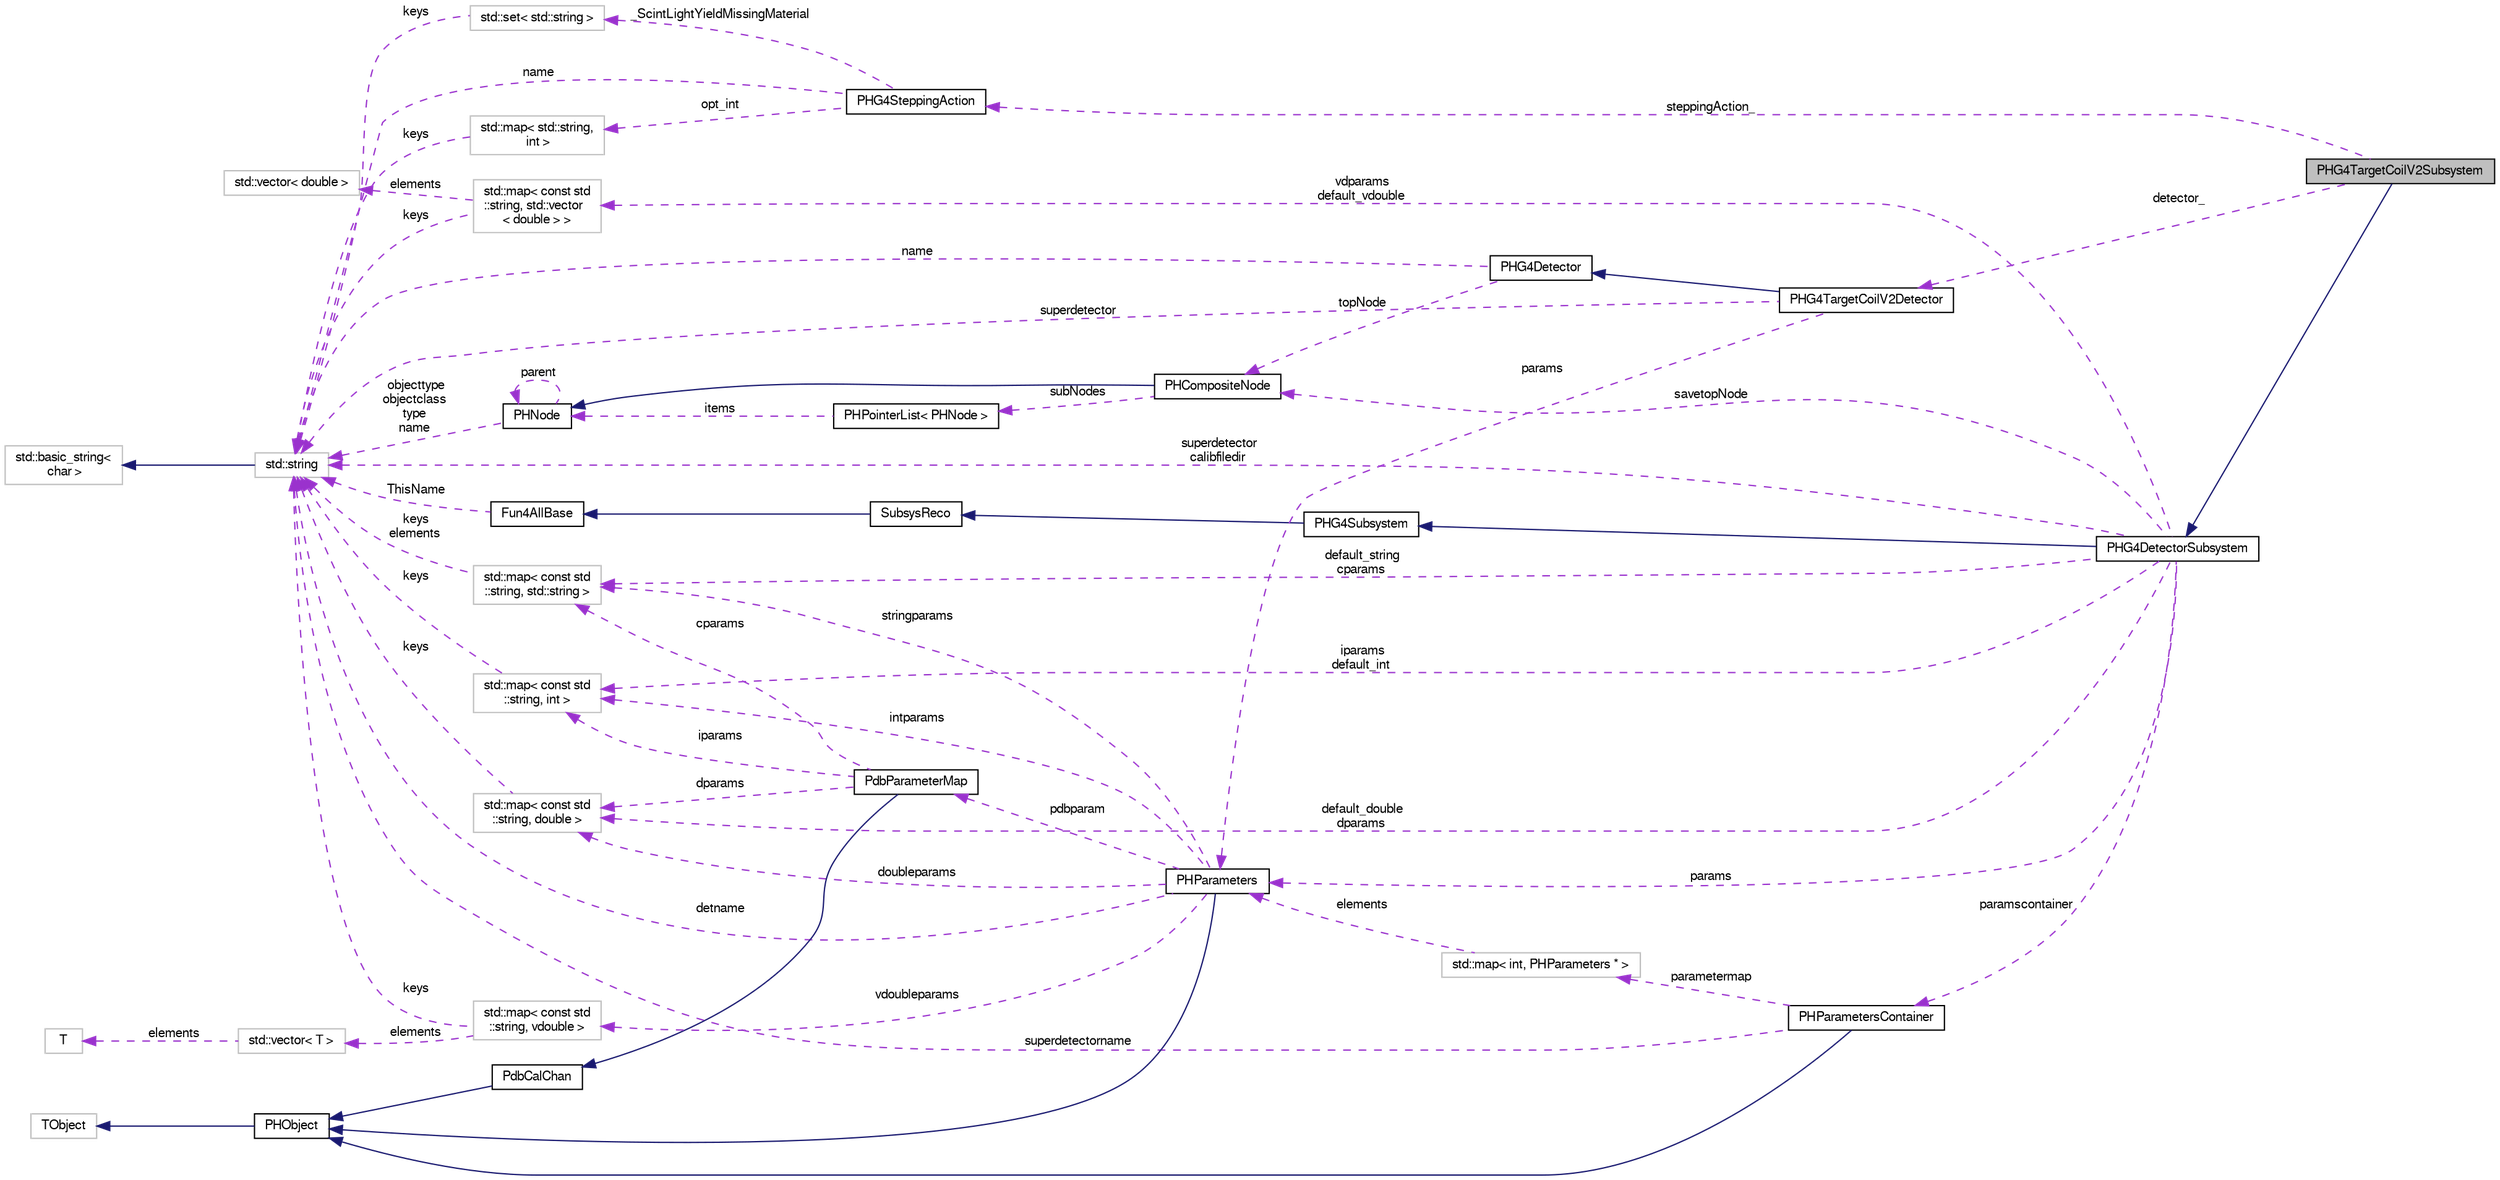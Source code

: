 digraph "PHG4TargetCoilV2Subsystem"
{
  bgcolor="transparent";
  edge [fontname="FreeSans",fontsize="10",labelfontname="FreeSans",labelfontsize="10"];
  node [fontname="FreeSans",fontsize="10",shape=record];
  rankdir="LR";
  Node1 [label="PHG4TargetCoilV2Subsystem",height=0.2,width=0.4,color="black", fillcolor="grey75", style="filled" fontcolor="black"];
  Node2 -> Node1 [dir="back",color="midnightblue",fontsize="10",style="solid",fontname="FreeSans"];
  Node2 [label="PHG4DetectorSubsystem",height=0.2,width=0.4,color="black",URL="$d5/d29/classPHG4DetectorSubsystem.html"];
  Node3 -> Node2 [dir="back",color="midnightblue",fontsize="10",style="solid",fontname="FreeSans"];
  Node3 [label="PHG4Subsystem",height=0.2,width=0.4,color="black",URL="$db/df7/classPHG4Subsystem.html"];
  Node4 -> Node3 [dir="back",color="midnightblue",fontsize="10",style="solid",fontname="FreeSans"];
  Node4 [label="SubsysReco",height=0.2,width=0.4,color="black",URL="$d0/d32/classSubsysReco.html"];
  Node5 -> Node4 [dir="back",color="midnightblue",fontsize="10",style="solid",fontname="FreeSans"];
  Node5 [label="Fun4AllBase",height=0.2,width=0.4,color="black",URL="$d5/dec/classFun4AllBase.html"];
  Node6 -> Node5 [dir="back",color="darkorchid3",fontsize="10",style="dashed",label=" ThisName" ,fontname="FreeSans"];
  Node6 [label="std::string",height=0.2,width=0.4,color="grey75",tooltip="STL class. "];
  Node7 -> Node6 [dir="back",color="midnightblue",fontsize="10",style="solid",fontname="FreeSans"];
  Node7 [label="std::basic_string\<\l char \>",height=0.2,width=0.4,color="grey75",tooltip="STL class. "];
  Node8 -> Node2 [dir="back",color="darkorchid3",fontsize="10",style="dashed",label=" default_double\ndparams" ,fontname="FreeSans"];
  Node8 [label="std::map\< const std\l::string, double \>",height=0.2,width=0.4,color="grey75"];
  Node6 -> Node8 [dir="back",color="darkorchid3",fontsize="10",style="dashed",label=" keys" ,fontname="FreeSans"];
  Node9 -> Node2 [dir="back",color="darkorchid3",fontsize="10",style="dashed",label=" iparams\ndefault_int" ,fontname="FreeSans"];
  Node9 [label="std::map\< const std\l::string, int \>",height=0.2,width=0.4,color="grey75"];
  Node6 -> Node9 [dir="back",color="darkorchid3",fontsize="10",style="dashed",label=" keys" ,fontname="FreeSans"];
  Node10 -> Node2 [dir="back",color="darkorchid3",fontsize="10",style="dashed",label=" params" ,fontname="FreeSans"];
  Node10 [label="PHParameters",height=0.2,width=0.4,color="black",URL="$dd/dae/classPHParameters.html"];
  Node11 -> Node10 [dir="back",color="midnightblue",fontsize="10",style="solid",fontname="FreeSans"];
  Node11 [label="PHObject",height=0.2,width=0.4,color="black",URL="$d9/d24/classPHObject.html"];
  Node12 -> Node11 [dir="back",color="midnightblue",fontsize="10",style="solid",fontname="FreeSans"];
  Node12 [label="TObject",height=0.2,width=0.4,color="grey75"];
  Node8 -> Node10 [dir="back",color="darkorchid3",fontsize="10",style="dashed",label=" doubleparams" ,fontname="FreeSans"];
  Node9 -> Node10 [dir="back",color="darkorchid3",fontsize="10",style="dashed",label=" intparams" ,fontname="FreeSans"];
  Node13 -> Node10 [dir="back",color="darkorchid3",fontsize="10",style="dashed",label=" pdbparam" ,fontname="FreeSans"];
  Node13 [label="PdbParameterMap",height=0.2,width=0.4,color="black",URL="$d8/d21/classPdbParameterMap.html"];
  Node14 -> Node13 [dir="back",color="midnightblue",fontsize="10",style="solid",fontname="FreeSans"];
  Node14 [label="PdbCalChan",height=0.2,width=0.4,color="black",URL="$d6/d4b/classPdbCalChan.html"];
  Node11 -> Node14 [dir="back",color="midnightblue",fontsize="10",style="solid",fontname="FreeSans"];
  Node8 -> Node13 [dir="back",color="darkorchid3",fontsize="10",style="dashed",label=" dparams" ,fontname="FreeSans"];
  Node9 -> Node13 [dir="back",color="darkorchid3",fontsize="10",style="dashed",label=" iparams" ,fontname="FreeSans"];
  Node15 -> Node13 [dir="back",color="darkorchid3",fontsize="10",style="dashed",label=" cparams" ,fontname="FreeSans"];
  Node15 [label="std::map\< const std\l::string, std::string \>",height=0.2,width=0.4,color="grey75"];
  Node6 -> Node15 [dir="back",color="darkorchid3",fontsize="10",style="dashed",label=" keys\nelements" ,fontname="FreeSans"];
  Node15 -> Node10 [dir="back",color="darkorchid3",fontsize="10",style="dashed",label=" stringparams" ,fontname="FreeSans"];
  Node6 -> Node10 [dir="back",color="darkorchid3",fontsize="10",style="dashed",label=" detname" ,fontname="FreeSans"];
  Node16 -> Node10 [dir="back",color="darkorchid3",fontsize="10",style="dashed",label=" vdoubleparams" ,fontname="FreeSans"];
  Node16 [label="std::map\< const std\l::string, vdouble \>",height=0.2,width=0.4,color="grey75"];
  Node6 -> Node16 [dir="back",color="darkorchid3",fontsize="10",style="dashed",label=" keys" ,fontname="FreeSans"];
  Node17 -> Node16 [dir="back",color="darkorchid3",fontsize="10",style="dashed",label=" elements" ,fontname="FreeSans"];
  Node17 [label="std::vector\< T \>",height=0.2,width=0.4,color="grey75",tooltip="STL class. "];
  Node18 -> Node17 [dir="back",color="darkorchid3",fontsize="10",style="dashed",label=" elements" ,fontname="FreeSans"];
  Node18 [label="T",height=0.2,width=0.4,color="grey75"];
  Node15 -> Node2 [dir="back",color="darkorchid3",fontsize="10",style="dashed",label=" default_string\ncparams" ,fontname="FreeSans"];
  Node6 -> Node2 [dir="back",color="darkorchid3",fontsize="10",style="dashed",label=" superdetector\ncalibfiledir" ,fontname="FreeSans"];
  Node19 -> Node2 [dir="back",color="darkorchid3",fontsize="10",style="dashed",label=" paramscontainer" ,fontname="FreeSans"];
  Node19 [label="PHParametersContainer",height=0.2,width=0.4,color="black",URL="$d7/d6b/classPHParametersContainer.html"];
  Node11 -> Node19 [dir="back",color="midnightblue",fontsize="10",style="solid",fontname="FreeSans"];
  Node6 -> Node19 [dir="back",color="darkorchid3",fontsize="10",style="dashed",label=" superdetectorname" ,fontname="FreeSans"];
  Node20 -> Node19 [dir="back",color="darkorchid3",fontsize="10",style="dashed",label=" parametermap" ,fontname="FreeSans"];
  Node20 [label="std::map\< int, PHParameters * \>",height=0.2,width=0.4,color="grey75"];
  Node10 -> Node20 [dir="back",color="darkorchid3",fontsize="10",style="dashed",label=" elements" ,fontname="FreeSans"];
  Node21 -> Node2 [dir="back",color="darkorchid3",fontsize="10",style="dashed",label=" savetopNode" ,fontname="FreeSans"];
  Node21 [label="PHCompositeNode",height=0.2,width=0.4,color="black",URL="$d5/dca/classPHCompositeNode.html"];
  Node22 -> Node21 [dir="back",color="midnightblue",fontsize="10",style="solid",fontname="FreeSans"];
  Node22 [label="PHNode",height=0.2,width=0.4,color="black",URL="$dc/d82/classPHNode.html"];
  Node22 -> Node22 [dir="back",color="darkorchid3",fontsize="10",style="dashed",label=" parent" ,fontname="FreeSans"];
  Node6 -> Node22 [dir="back",color="darkorchid3",fontsize="10",style="dashed",label=" objecttype\nobjectclass\ntype\nname" ,fontname="FreeSans"];
  Node23 -> Node21 [dir="back",color="darkorchid3",fontsize="10",style="dashed",label=" subNodes" ,fontname="FreeSans"];
  Node23 [label="PHPointerList\< PHNode \>",height=0.2,width=0.4,color="black",URL="$d6/d86/classPHPointerList.html"];
  Node22 -> Node23 [dir="back",color="darkorchid3",fontsize="10",style="dashed",label=" items" ,fontname="FreeSans"];
  Node24 -> Node2 [dir="back",color="darkorchid3",fontsize="10",style="dashed",label=" vdparams\ndefault_vdouble" ,fontname="FreeSans"];
  Node24 [label="std::map\< const std\l::string, std::vector\l\< double \> \>",height=0.2,width=0.4,color="grey75"];
  Node6 -> Node24 [dir="back",color="darkorchid3",fontsize="10",style="dashed",label=" keys" ,fontname="FreeSans"];
  Node25 -> Node24 [dir="back",color="darkorchid3",fontsize="10",style="dashed",label=" elements" ,fontname="FreeSans"];
  Node25 [label="std::vector\< double \>",height=0.2,width=0.4,color="grey75"];
  Node26 -> Node1 [dir="back",color="darkorchid3",fontsize="10",style="dashed",label=" detector_" ,fontname="FreeSans"];
  Node26 [label="PHG4TargetCoilV2Detector",height=0.2,width=0.4,color="black",URL="$d0/d00/classPHG4TargetCoilV2Detector.html"];
  Node27 -> Node26 [dir="back",color="midnightblue",fontsize="10",style="solid",fontname="FreeSans"];
  Node27 [label="PHG4Detector",height=0.2,width=0.4,color="black",URL="$d3/de7/classPHG4Detector.html",tooltip="base class for phenix detector creation "];
  Node6 -> Node27 [dir="back",color="darkorchid3",fontsize="10",style="dashed",label=" name" ,fontname="FreeSans"];
  Node21 -> Node27 [dir="back",color="darkorchid3",fontsize="10",style="dashed",label=" topNode" ,fontname="FreeSans"];
  Node10 -> Node26 [dir="back",color="darkorchid3",fontsize="10",style="dashed",label=" params" ,fontname="FreeSans"];
  Node6 -> Node26 [dir="back",color="darkorchid3",fontsize="10",style="dashed",label=" superdetector" ,fontname="FreeSans"];
  Node28 -> Node1 [dir="back",color="darkorchid3",fontsize="10",style="dashed",label=" steppingAction_" ,fontname="FreeSans"];
  Node28 [label="PHG4SteppingAction",height=0.2,width=0.4,color="black",URL="$df/d3f/classPHG4SteppingAction.html"];
  Node29 -> Node28 [dir="back",color="darkorchid3",fontsize="10",style="dashed",label=" opt_int" ,fontname="FreeSans"];
  Node29 [label="std::map\< std::string,\l int \>",height=0.2,width=0.4,color="grey75"];
  Node6 -> Node29 [dir="back",color="darkorchid3",fontsize="10",style="dashed",label=" keys" ,fontname="FreeSans"];
  Node30 -> Node28 [dir="back",color="darkorchid3",fontsize="10",style="dashed",label=" _ScintLightYieldMissingMaterial" ,fontname="FreeSans"];
  Node30 [label="std::set\< std::string \>",height=0.2,width=0.4,color="grey75"];
  Node6 -> Node30 [dir="back",color="darkorchid3",fontsize="10",style="dashed",label=" keys" ,fontname="FreeSans"];
  Node6 -> Node28 [dir="back",color="darkorchid3",fontsize="10",style="dashed",label=" name" ,fontname="FreeSans"];
}
